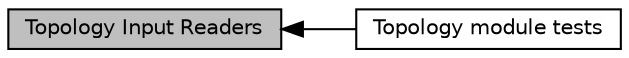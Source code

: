 digraph "Topology Input Readers"
{
  edge [fontname="Helvetica",fontsize="10",labelfontname="Helvetica",labelfontsize="10"];
  node [fontname="Helvetica",fontsize="10",shape=record];
  rankdir=LR;
  Node0 [label="Topology Input Readers",height=0.2,width=0.4,color="black", fillcolor="grey75", style="filled", fontcolor="black"];
  Node1 [label="Topology module tests",height=0.2,width=0.4,color="black", fillcolor="white", style="filled",URL="$d6/d9e/group__topology-test.html"];
  Node0->Node1 [shape=plaintext, dir="back", style="solid"];
}
